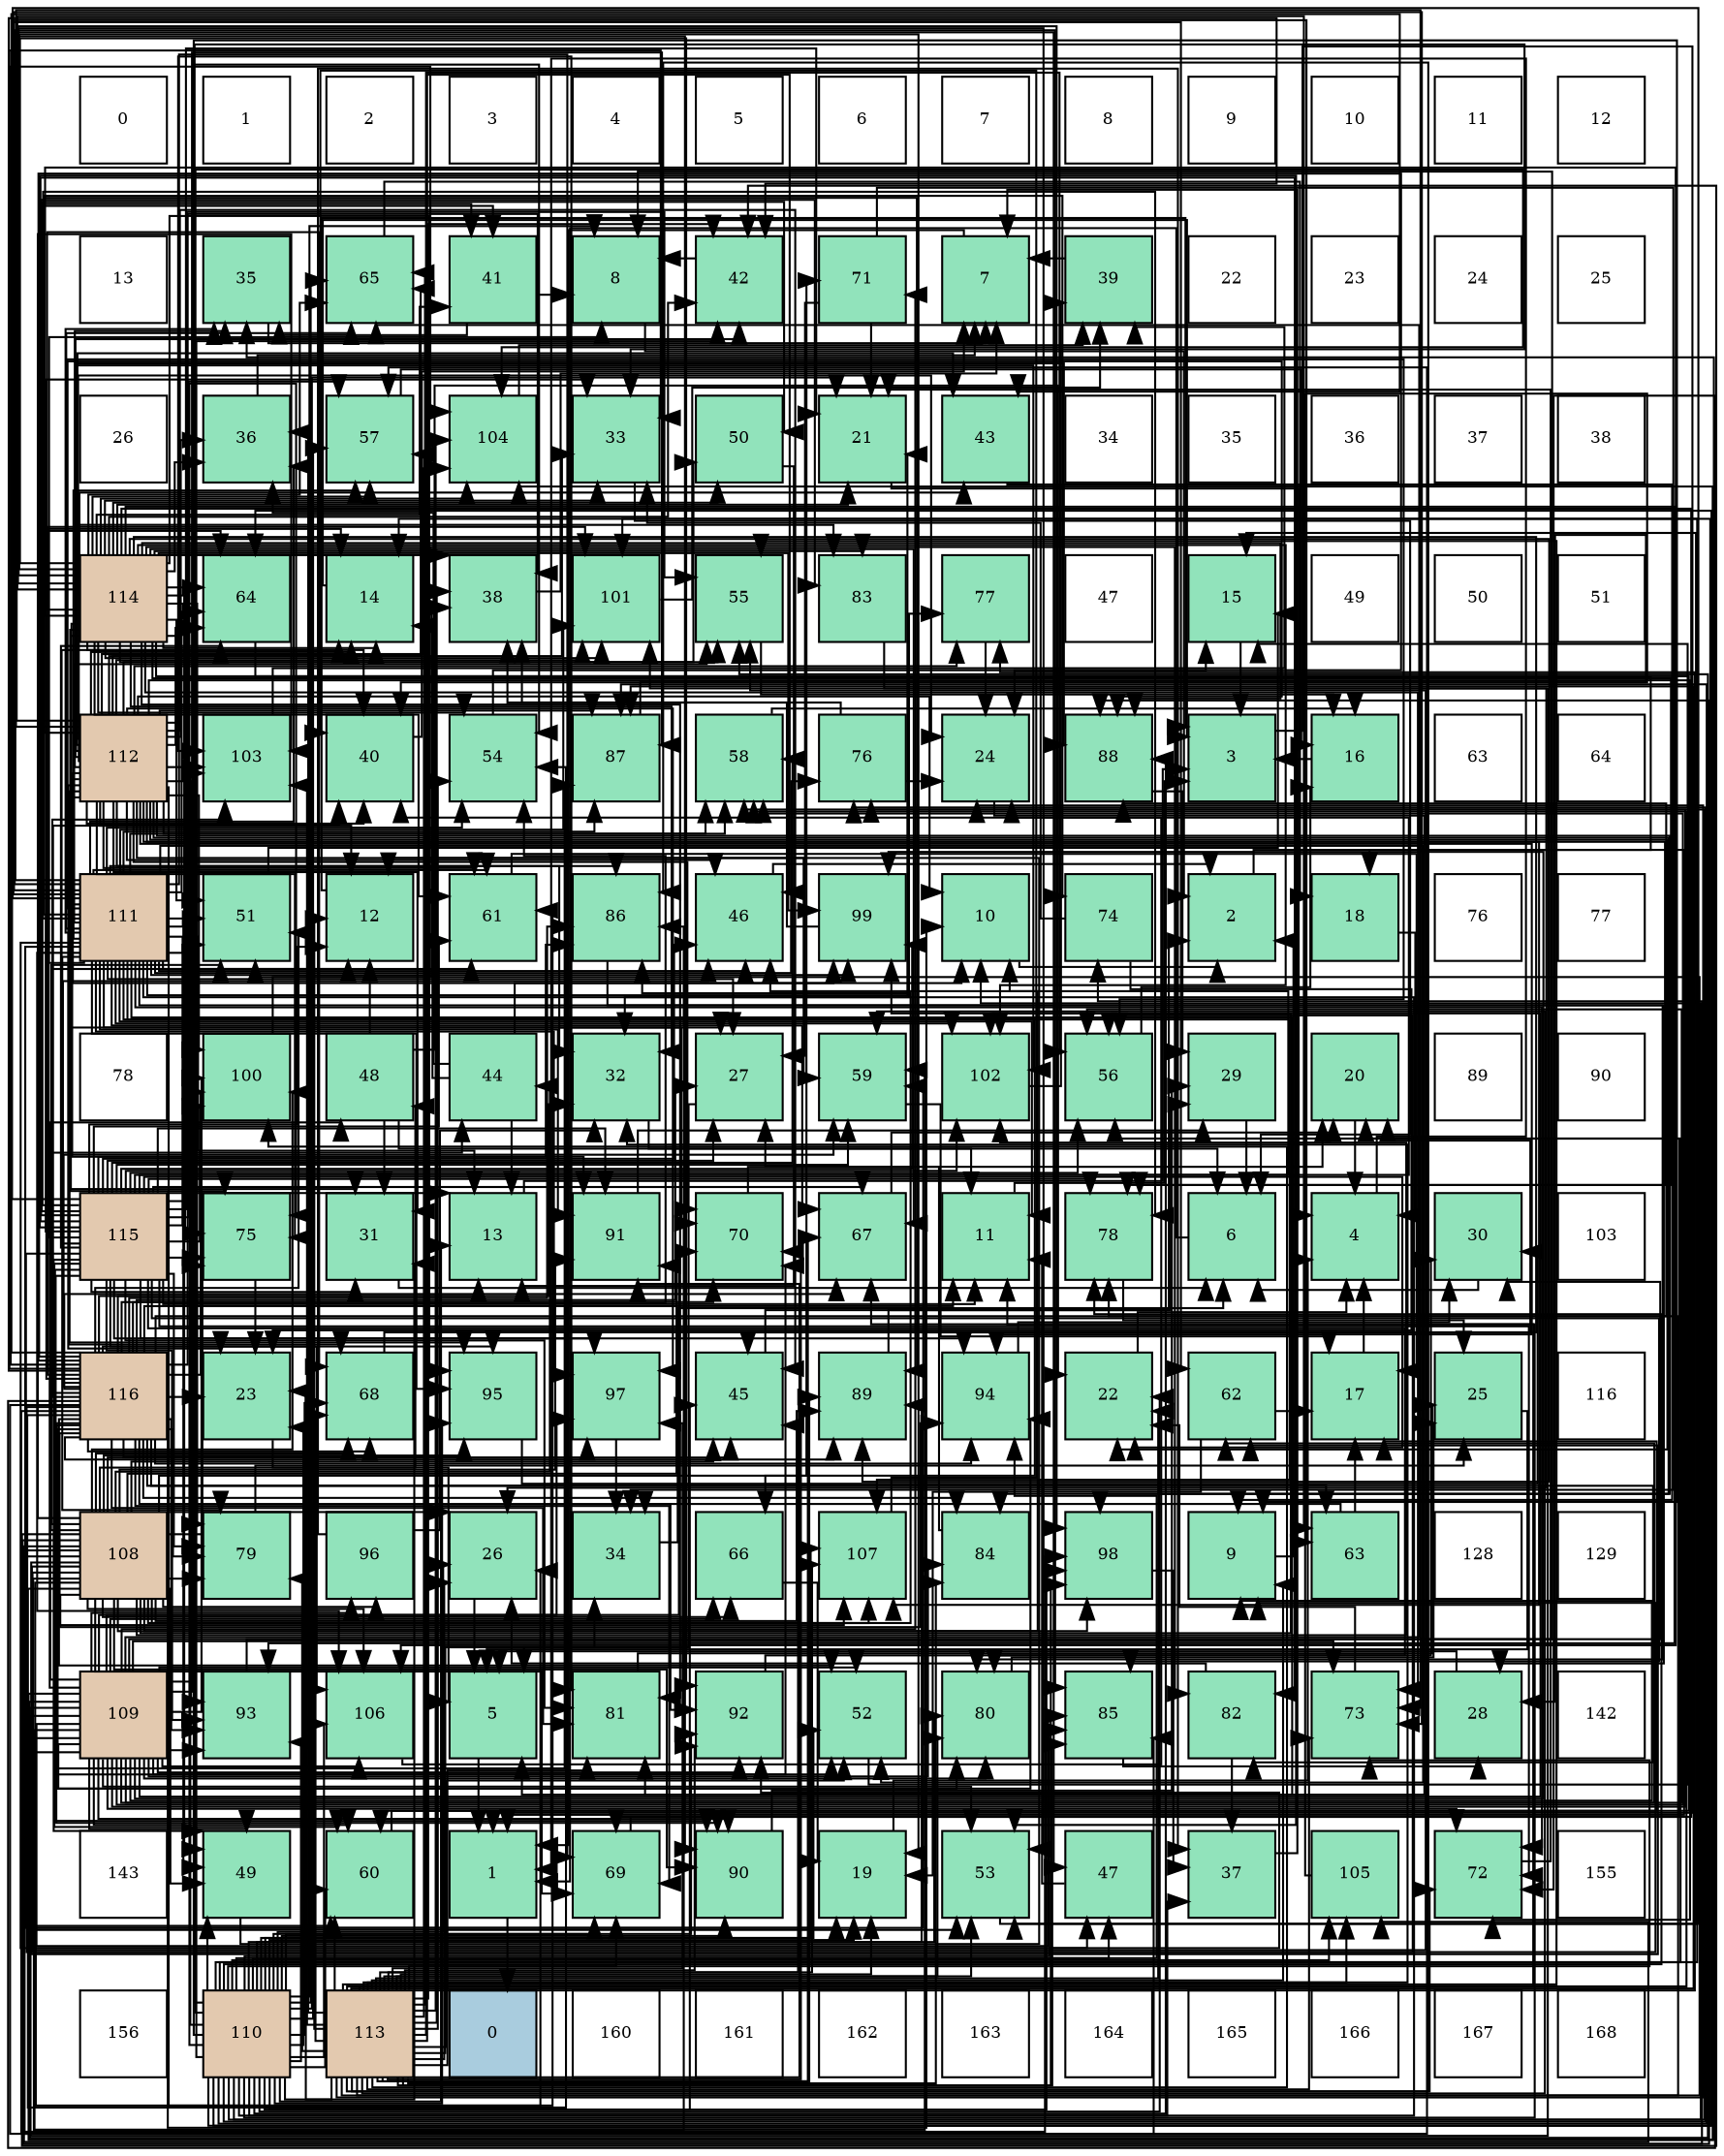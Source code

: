 digraph layout{
 rankdir=TB;
 splines=ortho;
 node [style=filled shape=square fixedsize=true width=0.6];
0[label="0", fontsize=8, fillcolor="#ffffff"];
1[label="1", fontsize=8, fillcolor="#ffffff"];
2[label="2", fontsize=8, fillcolor="#ffffff"];
3[label="3", fontsize=8, fillcolor="#ffffff"];
4[label="4", fontsize=8, fillcolor="#ffffff"];
5[label="5", fontsize=8, fillcolor="#ffffff"];
6[label="6", fontsize=8, fillcolor="#ffffff"];
7[label="7", fontsize=8, fillcolor="#ffffff"];
8[label="8", fontsize=8, fillcolor="#ffffff"];
9[label="9", fontsize=8, fillcolor="#ffffff"];
10[label="10", fontsize=8, fillcolor="#ffffff"];
11[label="11", fontsize=8, fillcolor="#ffffff"];
12[label="12", fontsize=8, fillcolor="#ffffff"];
13[label="13", fontsize=8, fillcolor="#ffffff"];
14[label="35", fontsize=8, fillcolor="#91e3bb"];
15[label="65", fontsize=8, fillcolor="#91e3bb"];
16[label="41", fontsize=8, fillcolor="#91e3bb"];
17[label="8", fontsize=8, fillcolor="#91e3bb"];
18[label="42", fontsize=8, fillcolor="#91e3bb"];
19[label="71", fontsize=8, fillcolor="#91e3bb"];
20[label="7", fontsize=8, fillcolor="#91e3bb"];
21[label="39", fontsize=8, fillcolor="#91e3bb"];
22[label="22", fontsize=8, fillcolor="#ffffff"];
23[label="23", fontsize=8, fillcolor="#ffffff"];
24[label="24", fontsize=8, fillcolor="#ffffff"];
25[label="25", fontsize=8, fillcolor="#ffffff"];
26[label="26", fontsize=8, fillcolor="#ffffff"];
27[label="36", fontsize=8, fillcolor="#91e3bb"];
28[label="57", fontsize=8, fillcolor="#91e3bb"];
29[label="104", fontsize=8, fillcolor="#91e3bb"];
30[label="33", fontsize=8, fillcolor="#91e3bb"];
31[label="50", fontsize=8, fillcolor="#91e3bb"];
32[label="21", fontsize=8, fillcolor="#91e3bb"];
33[label="43", fontsize=8, fillcolor="#91e3bb"];
34[label="34", fontsize=8, fillcolor="#ffffff"];
35[label="35", fontsize=8, fillcolor="#ffffff"];
36[label="36", fontsize=8, fillcolor="#ffffff"];
37[label="37", fontsize=8, fillcolor="#ffffff"];
38[label="38", fontsize=8, fillcolor="#ffffff"];
39[label="114", fontsize=8, fillcolor="#e3c9af"];
40[label="64", fontsize=8, fillcolor="#91e3bb"];
41[label="14", fontsize=8, fillcolor="#91e3bb"];
42[label="38", fontsize=8, fillcolor="#91e3bb"];
43[label="101", fontsize=8, fillcolor="#91e3bb"];
44[label="55", fontsize=8, fillcolor="#91e3bb"];
45[label="83", fontsize=8, fillcolor="#91e3bb"];
46[label="77", fontsize=8, fillcolor="#91e3bb"];
47[label="47", fontsize=8, fillcolor="#ffffff"];
48[label="15", fontsize=8, fillcolor="#91e3bb"];
49[label="49", fontsize=8, fillcolor="#ffffff"];
50[label="50", fontsize=8, fillcolor="#ffffff"];
51[label="51", fontsize=8, fillcolor="#ffffff"];
52[label="112", fontsize=8, fillcolor="#e3c9af"];
53[label="103", fontsize=8, fillcolor="#91e3bb"];
54[label="40", fontsize=8, fillcolor="#91e3bb"];
55[label="54", fontsize=8, fillcolor="#91e3bb"];
56[label="87", fontsize=8, fillcolor="#91e3bb"];
57[label="58", fontsize=8, fillcolor="#91e3bb"];
58[label="76", fontsize=8, fillcolor="#91e3bb"];
59[label="24", fontsize=8, fillcolor="#91e3bb"];
60[label="88", fontsize=8, fillcolor="#91e3bb"];
61[label="3", fontsize=8, fillcolor="#91e3bb"];
62[label="16", fontsize=8, fillcolor="#91e3bb"];
63[label="63", fontsize=8, fillcolor="#ffffff"];
64[label="64", fontsize=8, fillcolor="#ffffff"];
65[label="111", fontsize=8, fillcolor="#e3c9af"];
66[label="51", fontsize=8, fillcolor="#91e3bb"];
67[label="12", fontsize=8, fillcolor="#91e3bb"];
68[label="61", fontsize=8, fillcolor="#91e3bb"];
69[label="86", fontsize=8, fillcolor="#91e3bb"];
70[label="46", fontsize=8, fillcolor="#91e3bb"];
71[label="99", fontsize=8, fillcolor="#91e3bb"];
72[label="10", fontsize=8, fillcolor="#91e3bb"];
73[label="74", fontsize=8, fillcolor="#91e3bb"];
74[label="2", fontsize=8, fillcolor="#91e3bb"];
75[label="18", fontsize=8, fillcolor="#91e3bb"];
76[label="76", fontsize=8, fillcolor="#ffffff"];
77[label="77", fontsize=8, fillcolor="#ffffff"];
78[label="78", fontsize=8, fillcolor="#ffffff"];
79[label="100", fontsize=8, fillcolor="#91e3bb"];
80[label="48", fontsize=8, fillcolor="#91e3bb"];
81[label="44", fontsize=8, fillcolor="#91e3bb"];
82[label="32", fontsize=8, fillcolor="#91e3bb"];
83[label="27", fontsize=8, fillcolor="#91e3bb"];
84[label="59", fontsize=8, fillcolor="#91e3bb"];
85[label="102", fontsize=8, fillcolor="#91e3bb"];
86[label="56", fontsize=8, fillcolor="#91e3bb"];
87[label="29", fontsize=8, fillcolor="#91e3bb"];
88[label="20", fontsize=8, fillcolor="#91e3bb"];
89[label="89", fontsize=8, fillcolor="#ffffff"];
90[label="90", fontsize=8, fillcolor="#ffffff"];
91[label="115", fontsize=8, fillcolor="#e3c9af"];
92[label="75", fontsize=8, fillcolor="#91e3bb"];
93[label="31", fontsize=8, fillcolor="#91e3bb"];
94[label="13", fontsize=8, fillcolor="#91e3bb"];
95[label="91", fontsize=8, fillcolor="#91e3bb"];
96[label="70", fontsize=8, fillcolor="#91e3bb"];
97[label="67", fontsize=8, fillcolor="#91e3bb"];
98[label="11", fontsize=8, fillcolor="#91e3bb"];
99[label="78", fontsize=8, fillcolor="#91e3bb"];
100[label="6", fontsize=8, fillcolor="#91e3bb"];
101[label="4", fontsize=8, fillcolor="#91e3bb"];
102[label="30", fontsize=8, fillcolor="#91e3bb"];
103[label="103", fontsize=8, fillcolor="#ffffff"];
104[label="116", fontsize=8, fillcolor="#e3c9af"];
105[label="23", fontsize=8, fillcolor="#91e3bb"];
106[label="68", fontsize=8, fillcolor="#91e3bb"];
107[label="95", fontsize=8, fillcolor="#91e3bb"];
108[label="97", fontsize=8, fillcolor="#91e3bb"];
109[label="45", fontsize=8, fillcolor="#91e3bb"];
110[label="89", fontsize=8, fillcolor="#91e3bb"];
111[label="94", fontsize=8, fillcolor="#91e3bb"];
112[label="22", fontsize=8, fillcolor="#91e3bb"];
113[label="62", fontsize=8, fillcolor="#91e3bb"];
114[label="17", fontsize=8, fillcolor="#91e3bb"];
115[label="25", fontsize=8, fillcolor="#91e3bb"];
116[label="116", fontsize=8, fillcolor="#ffffff"];
117[label="108", fontsize=8, fillcolor="#e3c9af"];
118[label="79", fontsize=8, fillcolor="#91e3bb"];
119[label="96", fontsize=8, fillcolor="#91e3bb"];
120[label="26", fontsize=8, fillcolor="#91e3bb"];
121[label="34", fontsize=8, fillcolor="#91e3bb"];
122[label="66", fontsize=8, fillcolor="#91e3bb"];
123[label="107", fontsize=8, fillcolor="#91e3bb"];
124[label="84", fontsize=8, fillcolor="#91e3bb"];
125[label="98", fontsize=8, fillcolor="#91e3bb"];
126[label="9", fontsize=8, fillcolor="#91e3bb"];
127[label="63", fontsize=8, fillcolor="#91e3bb"];
128[label="128", fontsize=8, fillcolor="#ffffff"];
129[label="129", fontsize=8, fillcolor="#ffffff"];
130[label="109", fontsize=8, fillcolor="#e3c9af"];
131[label="93", fontsize=8, fillcolor="#91e3bb"];
132[label="106", fontsize=8, fillcolor="#91e3bb"];
133[label="5", fontsize=8, fillcolor="#91e3bb"];
134[label="81", fontsize=8, fillcolor="#91e3bb"];
135[label="92", fontsize=8, fillcolor="#91e3bb"];
136[label="52", fontsize=8, fillcolor="#91e3bb"];
137[label="80", fontsize=8, fillcolor="#91e3bb"];
138[label="85", fontsize=8, fillcolor="#91e3bb"];
139[label="82", fontsize=8, fillcolor="#91e3bb"];
140[label="73", fontsize=8, fillcolor="#91e3bb"];
141[label="28", fontsize=8, fillcolor="#91e3bb"];
142[label="142", fontsize=8, fillcolor="#ffffff"];
143[label="143", fontsize=8, fillcolor="#ffffff"];
144[label="49", fontsize=8, fillcolor="#91e3bb"];
145[label="60", fontsize=8, fillcolor="#91e3bb"];
146[label="1", fontsize=8, fillcolor="#91e3bb"];
147[label="69", fontsize=8, fillcolor="#91e3bb"];
148[label="90", fontsize=8, fillcolor="#91e3bb"];
149[label="19", fontsize=8, fillcolor="#91e3bb"];
150[label="53", fontsize=8, fillcolor="#91e3bb"];
151[label="47", fontsize=8, fillcolor="#91e3bb"];
152[label="37", fontsize=8, fillcolor="#91e3bb"];
153[label="105", fontsize=8, fillcolor="#91e3bb"];
154[label="72", fontsize=8, fillcolor="#91e3bb"];
155[label="155", fontsize=8, fillcolor="#ffffff"];
156[label="156", fontsize=8, fillcolor="#ffffff"];
157[label="110", fontsize=8, fillcolor="#e3c9af"];
158[label="113", fontsize=8, fillcolor="#e3c9af"];
159[label="0", fontsize=8, fillcolor="#a9ccde"];
160[label="160", fontsize=8, fillcolor="#ffffff"];
161[label="161", fontsize=8, fillcolor="#ffffff"];
162[label="162", fontsize=8, fillcolor="#ffffff"];
163[label="163", fontsize=8, fillcolor="#ffffff"];
164[label="164", fontsize=8, fillcolor="#ffffff"];
165[label="165", fontsize=8, fillcolor="#ffffff"];
166[label="166", fontsize=8, fillcolor="#ffffff"];
167[label="167", fontsize=8, fillcolor="#ffffff"];
168[label="168", fontsize=8, fillcolor="#ffffff"];
edge [constraint=false, style=vis];146 -> 159;
74 -> 146;
61 -> 146;
101 -> 146;
133 -> 146;
100 -> 146;
20 -> 146;
17 -> 74;
126 -> 74;
72 -> 74;
98 -> 61;
67 -> 61;
94 -> 61;
41 -> 61;
48 -> 61;
62 -> 61;
114 -> 101;
75 -> 101;
149 -> 101;
88 -> 101;
32 -> 101;
112 -> 101;
105 -> 133;
59 -> 133;
115 -> 133;
120 -> 133;
83 -> 133;
141 -> 133;
87 -> 100;
102 -> 100;
93 -> 100;
82 -> 100;
30 -> 100;
121 -> 100;
14 -> 20;
27 -> 20;
152 -> 20;
42 -> 20;
21 -> 20;
54 -> 20;
16 -> 17;
16 -> 14;
18 -> 17;
33 -> 126;
81 -> 72;
81 -> 94;
81 -> 41;
81 -> 27;
109 -> 74;
70 -> 74;
151 -> 98;
80 -> 98;
80 -> 67;
80 -> 112;
80 -> 93;
144 -> 67;
31 -> 94;
66 -> 48;
136 -> 48;
150 -> 48;
55 -> 48;
44 -> 62;
86 -> 62;
28 -> 62;
57 -> 62;
84 -> 114;
145 -> 114;
68 -> 114;
113 -> 114;
113 -> 149;
127 -> 114;
127 -> 121;
40 -> 75;
15 -> 75;
122 -> 149;
97 -> 88;
106 -> 88;
147 -> 88;
96 -> 88;
19 -> 32;
19 -> 83;
19 -> 121;
154 -> 32;
140 -> 112;
73 -> 105;
73 -> 30;
92 -> 105;
58 -> 59;
58 -> 42;
46 -> 59;
99 -> 115;
118 -> 115;
137 -> 115;
134 -> 115;
139 -> 120;
139 -> 152;
45 -> 120;
124 -> 83;
138 -> 141;
69 -> 141;
56 -> 141;
60 -> 87;
110 -> 87;
148 -> 87;
95 -> 87;
135 -> 102;
131 -> 102;
111 -> 102;
107 -> 102;
119 -> 82;
119 -> 152;
108 -> 121;
125 -> 152;
71 -> 42;
79 -> 42;
43 -> 21;
85 -> 21;
53 -> 21;
29 -> 21;
153 -> 54;
132 -> 54;
123 -> 54;
117 -> 126;
117 -> 120;
117 -> 18;
117 -> 81;
117 -> 109;
117 -> 70;
117 -> 151;
117 -> 80;
117 -> 144;
117 -> 66;
117 -> 55;
117 -> 44;
117 -> 28;
117 -> 84;
117 -> 68;
117 -> 113;
117 -> 122;
117 -> 106;
117 -> 147;
117 -> 96;
117 -> 19;
117 -> 73;
117 -> 92;
117 -> 118;
117 -> 69;
117 -> 60;
117 -> 110;
117 -> 148;
117 -> 95;
117 -> 111;
117 -> 107;
117 -> 119;
117 -> 108;
117 -> 125;
117 -> 71;
117 -> 79;
117 -> 85;
117 -> 53;
117 -> 153;
117 -> 132;
117 -> 123;
130 -> 17;
130 -> 126;
130 -> 14;
130 -> 81;
130 -> 80;
130 -> 144;
130 -> 136;
130 -> 150;
130 -> 55;
130 -> 44;
130 -> 86;
130 -> 57;
130 -> 84;
130 -> 145;
130 -> 68;
130 -> 113;
130 -> 15;
130 -> 122;
130 -> 96;
130 -> 19;
130 -> 154;
130 -> 140;
130 -> 58;
130 -> 137;
130 -> 124;
130 -> 138;
130 -> 69;
130 -> 56;
130 -> 148;
130 -> 95;
130 -> 135;
130 -> 131;
130 -> 111;
130 -> 119;
130 -> 108;
130 -> 71;
130 -> 79;
130 -> 43;
130 -> 85;
130 -> 29;
130 -> 132;
157 -> 17;
157 -> 126;
157 -> 72;
157 -> 94;
157 -> 41;
157 -> 149;
157 -> 32;
157 -> 112;
157 -> 105;
157 -> 120;
157 -> 93;
157 -> 82;
157 -> 30;
157 -> 152;
157 -> 18;
157 -> 109;
157 -> 151;
157 -> 144;
157 -> 136;
157 -> 86;
157 -> 28;
157 -> 57;
157 -> 145;
157 -> 40;
157 -> 15;
157 -> 97;
157 -> 106;
157 -> 147;
157 -> 140;
157 -> 92;
157 -> 58;
157 -> 99;
157 -> 137;
157 -> 138;
157 -> 56;
157 -> 60;
157 -> 110;
157 -> 148;
157 -> 135;
157 -> 131;
157 -> 111;
157 -> 107;
157 -> 125;
157 -> 43;
157 -> 53;
157 -> 29;
157 -> 153;
157 -> 132;
157 -> 123;
65 -> 17;
65 -> 98;
65 -> 67;
65 -> 94;
65 -> 32;
65 -> 83;
65 -> 14;
65 -> 27;
65 -> 70;
65 -> 151;
65 -> 144;
65 -> 66;
65 -> 136;
65 -> 150;
65 -> 55;
65 -> 44;
65 -> 86;
65 -> 28;
65 -> 57;
65 -> 145;
65 -> 68;
65 -> 113;
65 -> 40;
65 -> 15;
65 -> 122;
65 -> 97;
65 -> 147;
65 -> 96;
65 -> 154;
65 -> 140;
65 -> 73;
65 -> 92;
65 -> 58;
65 -> 46;
65 -> 99;
65 -> 118;
65 -> 137;
65 -> 134;
65 -> 138;
65 -> 69;
65 -> 56;
65 -> 60;
65 -> 95;
65 -> 135;
65 -> 107;
65 -> 108;
65 -> 71;
65 -> 43;
65 -> 85;
65 -> 132;
65 -> 123;
52 -> 72;
52 -> 67;
52 -> 41;
52 -> 112;
52 -> 105;
52 -> 120;
52 -> 93;
52 -> 82;
52 -> 30;
52 -> 14;
52 -> 27;
52 -> 54;
52 -> 18;
52 -> 33;
52 -> 109;
52 -> 70;
52 -> 31;
52 -> 57;
52 -> 84;
52 -> 68;
52 -> 40;
52 -> 15;
52 -> 106;
52 -> 96;
52 -> 154;
52 -> 140;
52 -> 92;
52 -> 46;
52 -> 99;
52 -> 134;
52 -> 45;
52 -> 124;
52 -> 56;
52 -> 60;
52 -> 110;
52 -> 148;
52 -> 95;
52 -> 131;
52 -> 111;
52 -> 107;
52 -> 108;
52 -> 125;
52 -> 71;
52 -> 79;
52 -> 43;
52 -> 85;
52 -> 53;
52 -> 29;
52 -> 123;
158 -> 126;
158 -> 98;
158 -> 67;
158 -> 149;
158 -> 112;
158 -> 105;
158 -> 59;
158 -> 120;
158 -> 82;
158 -> 121;
158 -> 27;
158 -> 42;
158 -> 18;
158 -> 109;
158 -> 70;
158 -> 66;
158 -> 136;
158 -> 150;
158 -> 55;
158 -> 44;
158 -> 86;
158 -> 28;
158 -> 57;
158 -> 84;
158 -> 145;
158 -> 15;
158 -> 97;
158 -> 106;
158 -> 147;
158 -> 96;
158 -> 154;
158 -> 140;
158 -> 46;
158 -> 99;
158 -> 118;
158 -> 137;
158 -> 134;
158 -> 124;
158 -> 138;
158 -> 69;
158 -> 56;
158 -> 110;
158 -> 95;
158 -> 135;
158 -> 108;
158 -> 125;
158 -> 79;
158 -> 53;
158 -> 29;
158 -> 153;
158 -> 123;
39 -> 41;
39 -> 149;
39 -> 32;
39 -> 59;
39 -> 83;
39 -> 93;
39 -> 82;
39 -> 30;
39 -> 27;
39 -> 42;
39 -> 54;
39 -> 16;
39 -> 18;
39 -> 33;
39 -> 109;
39 -> 144;
39 -> 31;
39 -> 66;
39 -> 150;
39 -> 55;
39 -> 44;
39 -> 28;
39 -> 145;
39 -> 68;
39 -> 127;
39 -> 40;
39 -> 15;
39 -> 97;
39 -> 106;
39 -> 147;
39 -> 140;
39 -> 92;
39 -> 99;
39 -> 118;
39 -> 134;
39 -> 139;
39 -> 45;
39 -> 60;
39 -> 110;
39 -> 135;
39 -> 131;
39 -> 107;
39 -> 125;
39 -> 71;
39 -> 43;
39 -> 85;
39 -> 53;
39 -> 29;
39 -> 132;
91 -> 72;
91 -> 98;
91 -> 67;
91 -> 94;
91 -> 41;
91 -> 149;
91 -> 32;
91 -> 112;
91 -> 59;
91 -> 83;
91 -> 93;
91 -> 30;
91 -> 16;
91 -> 70;
91 -> 144;
91 -> 31;
91 -> 66;
91 -> 136;
91 -> 150;
91 -> 44;
91 -> 86;
91 -> 28;
91 -> 57;
91 -> 84;
91 -> 145;
91 -> 68;
91 -> 127;
91 -> 40;
91 -> 97;
91 -> 154;
91 -> 92;
91 -> 99;
91 -> 118;
91 -> 137;
91 -> 134;
91 -> 139;
91 -> 45;
91 -> 138;
91 -> 69;
91 -> 148;
91 -> 95;
91 -> 131;
91 -> 111;
91 -> 108;
91 -> 71;
91 -> 79;
91 -> 43;
91 -> 85;
91 -> 132;
104 -> 72;
104 -> 98;
104 -> 94;
104 -> 41;
104 -> 105;
104 -> 59;
104 -> 83;
104 -> 82;
104 -> 30;
104 -> 42;
104 -> 54;
104 -> 16;
104 -> 18;
104 -> 33;
104 -> 109;
104 -> 70;
104 -> 66;
104 -> 136;
104 -> 150;
104 -> 55;
104 -> 86;
104 -> 84;
104 -> 127;
104 -> 40;
104 -> 97;
104 -> 106;
104 -> 147;
104 -> 96;
104 -> 154;
104 -> 118;
104 -> 137;
104 -> 134;
104 -> 139;
104 -> 124;
104 -> 138;
104 -> 69;
104 -> 56;
104 -> 60;
104 -> 110;
104 -> 148;
104 -> 135;
104 -> 131;
104 -> 111;
104 -> 107;
104 -> 125;
104 -> 79;
104 -> 53;
104 -> 29;
104 -> 123;
edge [constraint=true, style=invis];
0 -> 13 -> 26 -> 39 -> 52 -> 65 -> 78 -> 91 -> 104 -> 117 -> 130 -> 143 -> 156;
1 -> 14 -> 27 -> 40 -> 53 -> 66 -> 79 -> 92 -> 105 -> 118 -> 131 -> 144 -> 157;
2 -> 15 -> 28 -> 41 -> 54 -> 67 -> 80 -> 93 -> 106 -> 119 -> 132 -> 145 -> 158;
3 -> 16 -> 29 -> 42 -> 55 -> 68 -> 81 -> 94 -> 107 -> 120 -> 133 -> 146 -> 159;
4 -> 17 -> 30 -> 43 -> 56 -> 69 -> 82 -> 95 -> 108 -> 121 -> 134 -> 147 -> 160;
5 -> 18 -> 31 -> 44 -> 57 -> 70 -> 83 -> 96 -> 109 -> 122 -> 135 -> 148 -> 161;
6 -> 19 -> 32 -> 45 -> 58 -> 71 -> 84 -> 97 -> 110 -> 123 -> 136 -> 149 -> 162;
7 -> 20 -> 33 -> 46 -> 59 -> 72 -> 85 -> 98 -> 111 -> 124 -> 137 -> 150 -> 163;
8 -> 21 -> 34 -> 47 -> 60 -> 73 -> 86 -> 99 -> 112 -> 125 -> 138 -> 151 -> 164;
9 -> 22 -> 35 -> 48 -> 61 -> 74 -> 87 -> 100 -> 113 -> 126 -> 139 -> 152 -> 165;
10 -> 23 -> 36 -> 49 -> 62 -> 75 -> 88 -> 101 -> 114 -> 127 -> 140 -> 153 -> 166;
11 -> 24 -> 37 -> 50 -> 63 -> 76 -> 89 -> 102 -> 115 -> 128 -> 141 -> 154 -> 167;
12 -> 25 -> 38 -> 51 -> 64 -> 77 -> 90 -> 103 -> 116 -> 129 -> 142 -> 155 -> 168;
rank = same {0 -> 1 -> 2 -> 3 -> 4 -> 5 -> 6 -> 7 -> 8 -> 9 -> 10 -> 11 -> 12};
rank = same {13 -> 14 -> 15 -> 16 -> 17 -> 18 -> 19 -> 20 -> 21 -> 22 -> 23 -> 24 -> 25};
rank = same {26 -> 27 -> 28 -> 29 -> 30 -> 31 -> 32 -> 33 -> 34 -> 35 -> 36 -> 37 -> 38};
rank = same {39 -> 40 -> 41 -> 42 -> 43 -> 44 -> 45 -> 46 -> 47 -> 48 -> 49 -> 50 -> 51};
rank = same {52 -> 53 -> 54 -> 55 -> 56 -> 57 -> 58 -> 59 -> 60 -> 61 -> 62 -> 63 -> 64};
rank = same {65 -> 66 -> 67 -> 68 -> 69 -> 70 -> 71 -> 72 -> 73 -> 74 -> 75 -> 76 -> 77};
rank = same {78 -> 79 -> 80 -> 81 -> 82 -> 83 -> 84 -> 85 -> 86 -> 87 -> 88 -> 89 -> 90};
rank = same {91 -> 92 -> 93 -> 94 -> 95 -> 96 -> 97 -> 98 -> 99 -> 100 -> 101 -> 102 -> 103};
rank = same {104 -> 105 -> 106 -> 107 -> 108 -> 109 -> 110 -> 111 -> 112 -> 113 -> 114 -> 115 -> 116};
rank = same {117 -> 118 -> 119 -> 120 -> 121 -> 122 -> 123 -> 124 -> 125 -> 126 -> 127 -> 128 -> 129};
rank = same {130 -> 131 -> 132 -> 133 -> 134 -> 135 -> 136 -> 137 -> 138 -> 139 -> 140 -> 141 -> 142};
rank = same {143 -> 144 -> 145 -> 146 -> 147 -> 148 -> 149 -> 150 -> 151 -> 152 -> 153 -> 154 -> 155};
rank = same {156 -> 157 -> 158 -> 159 -> 160 -> 161 -> 162 -> 163 -> 164 -> 165 -> 166 -> 167 -> 168};
}